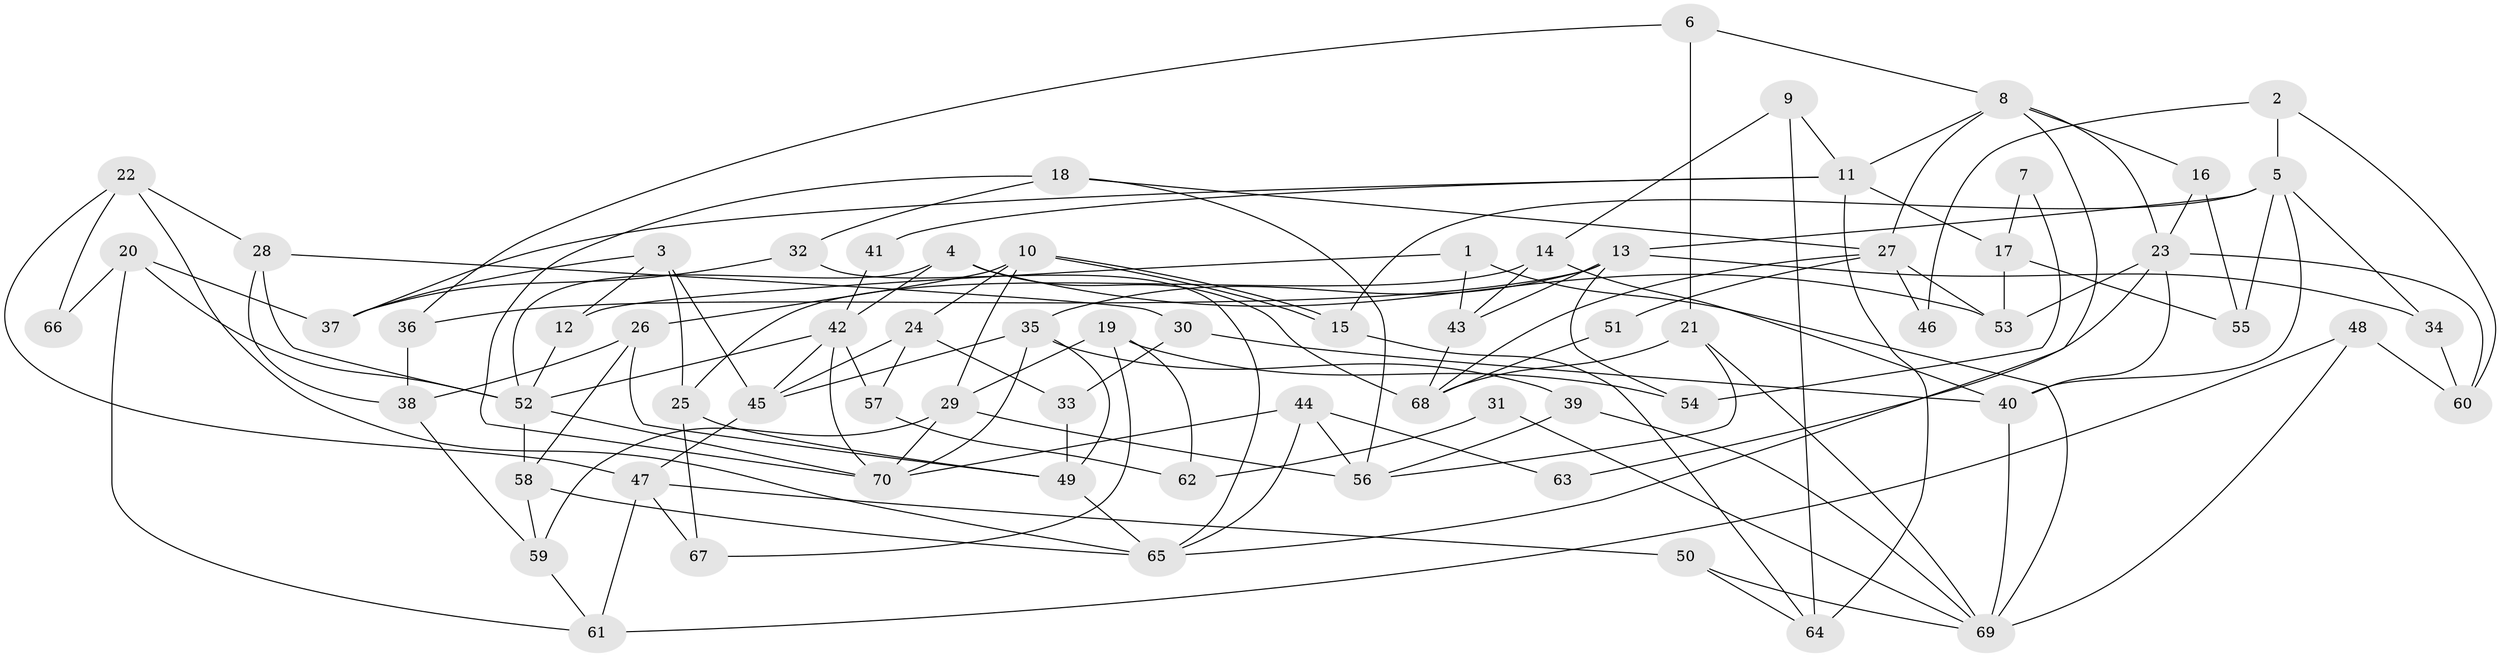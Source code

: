 // Generated by graph-tools (version 1.1) at 2025/50/03/09/25 03:50:09]
// undirected, 70 vertices, 140 edges
graph export_dot {
graph [start="1"]
  node [color=gray90,style=filled];
  1;
  2;
  3;
  4;
  5;
  6;
  7;
  8;
  9;
  10;
  11;
  12;
  13;
  14;
  15;
  16;
  17;
  18;
  19;
  20;
  21;
  22;
  23;
  24;
  25;
  26;
  27;
  28;
  29;
  30;
  31;
  32;
  33;
  34;
  35;
  36;
  37;
  38;
  39;
  40;
  41;
  42;
  43;
  44;
  45;
  46;
  47;
  48;
  49;
  50;
  51;
  52;
  53;
  54;
  55;
  56;
  57;
  58;
  59;
  60;
  61;
  62;
  63;
  64;
  65;
  66;
  67;
  68;
  69;
  70;
  1 -- 43;
  1 -- 69;
  1 -- 12;
  2 -- 60;
  2 -- 5;
  2 -- 46;
  3 -- 12;
  3 -- 45;
  3 -- 25;
  3 -- 37;
  4 -- 53;
  4 -- 42;
  4 -- 52;
  4 -- 68;
  5 -- 15;
  5 -- 40;
  5 -- 13;
  5 -- 34;
  5 -- 55;
  6 -- 36;
  6 -- 8;
  6 -- 21;
  7 -- 54;
  7 -- 17;
  8 -- 16;
  8 -- 65;
  8 -- 11;
  8 -- 23;
  8 -- 27;
  9 -- 11;
  9 -- 64;
  9 -- 14;
  10 -- 26;
  10 -- 15;
  10 -- 15;
  10 -- 24;
  10 -- 29;
  11 -- 37;
  11 -- 17;
  11 -- 41;
  11 -- 64;
  12 -- 52;
  13 -- 35;
  13 -- 34;
  13 -- 36;
  13 -- 43;
  13 -- 54;
  14 -- 43;
  14 -- 25;
  14 -- 40;
  15 -- 64;
  16 -- 55;
  16 -- 23;
  17 -- 53;
  17 -- 55;
  18 -- 27;
  18 -- 70;
  18 -- 32;
  18 -- 56;
  19 -- 67;
  19 -- 29;
  19 -- 54;
  19 -- 62;
  20 -- 52;
  20 -- 37;
  20 -- 61;
  20 -- 66;
  21 -- 56;
  21 -- 68;
  21 -- 69;
  22 -- 47;
  22 -- 65;
  22 -- 28;
  22 -- 66;
  23 -- 40;
  23 -- 53;
  23 -- 60;
  23 -- 63;
  24 -- 45;
  24 -- 33;
  24 -- 57;
  25 -- 49;
  25 -- 67;
  26 -- 38;
  26 -- 58;
  26 -- 49;
  27 -- 68;
  27 -- 46;
  27 -- 51;
  27 -- 53;
  28 -- 52;
  28 -- 30;
  28 -- 38;
  29 -- 59;
  29 -- 56;
  29 -- 70;
  30 -- 33;
  30 -- 40;
  31 -- 69;
  31 -- 62;
  32 -- 65;
  32 -- 37;
  33 -- 49;
  34 -- 60;
  35 -- 39;
  35 -- 49;
  35 -- 45;
  35 -- 70;
  36 -- 38;
  38 -- 59;
  39 -- 56;
  39 -- 69;
  40 -- 69;
  41 -- 42;
  42 -- 70;
  42 -- 52;
  42 -- 45;
  42 -- 57;
  43 -- 68;
  44 -- 56;
  44 -- 70;
  44 -- 63;
  44 -- 65;
  45 -- 47;
  47 -- 61;
  47 -- 50;
  47 -- 67;
  48 -- 60;
  48 -- 69;
  48 -- 61;
  49 -- 65;
  50 -- 69;
  50 -- 64;
  51 -- 68;
  52 -- 70;
  52 -- 58;
  57 -- 62;
  58 -- 65;
  58 -- 59;
  59 -- 61;
}
